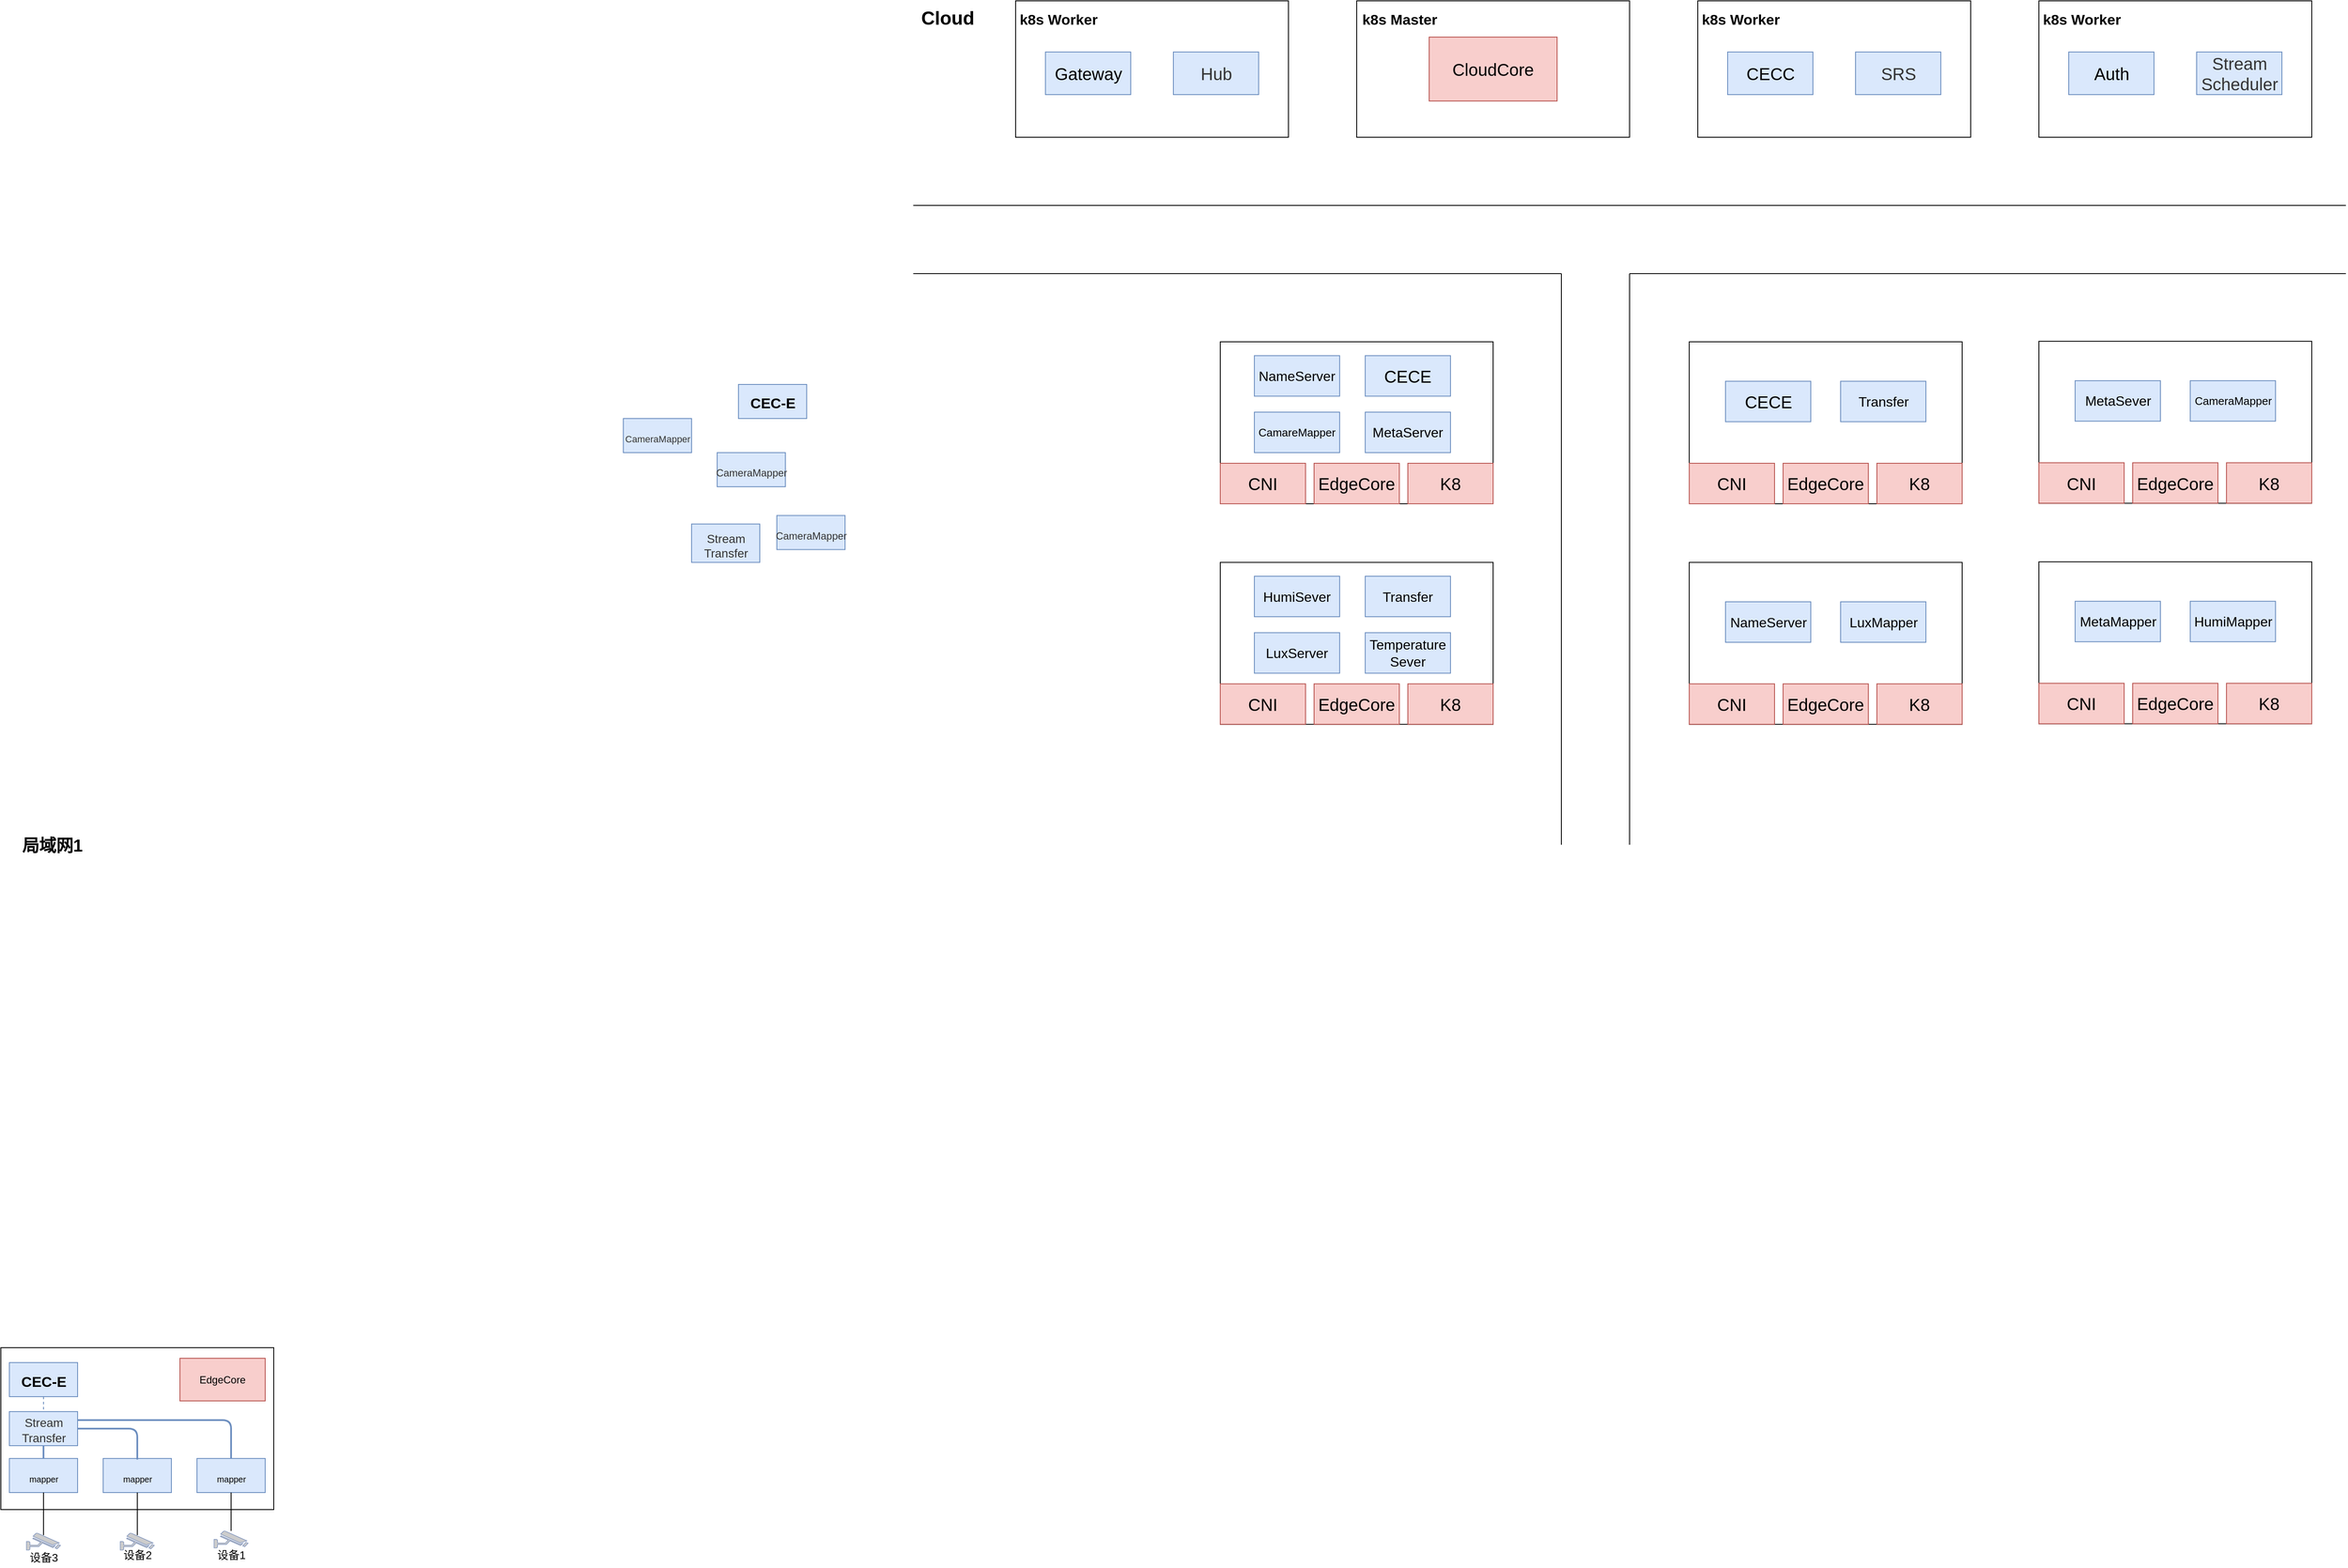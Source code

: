 <mxfile version="14.6.13" type="github">
  <diagram id="Ht1M8jgEwFfnCIfOTk4-" name="Page-1">
    <mxGraphModel dx="1221" dy="2528" grid="1" gridSize="10" guides="1" tooltips="1" connect="1" arrows="1" fold="1" page="1" pageScale="1" pageWidth="1600" pageHeight="900" math="0" shadow="0">
      <root>
        <mxCell id="0" />
        <mxCell id="1" parent="0" />
        <mxCell id="cbANNpYKcoIMHwZbuF66-4" value="" style="rounded=0;whiteSpace=wrap;html=1;" vertex="1" parent="1">
          <mxGeometry x="2020" y="-1490" width="320" height="160" as="geometry" />
        </mxCell>
        <mxCell id="cbANNpYKcoIMHwZbuF66-3" value="" style="rounded=0;whiteSpace=wrap;html=1;" vertex="1" parent="1">
          <mxGeometry x="1620" y="-1490" width="320" height="160" as="geometry" />
        </mxCell>
        <mxCell id="cbANNpYKcoIMHwZbuF66-7" value="&lt;font style=&quot;font-size: 17px&quot;&gt;k8s Master&lt;/font&gt;" style="text;strokeColor=none;fillColor=none;html=1;fontSize=24;fontStyle=1;verticalAlign=middle;align=center;" vertex="1" parent="1">
          <mxGeometry x="1620" y="-1490" width="100" height="40" as="geometry" />
        </mxCell>
        <mxCell id="cbANNpYKcoIMHwZbuF66-8" value="&lt;font style=&quot;font-size: 17px&quot;&gt;k8s Worker&lt;/font&gt;" style="text;strokeColor=none;fillColor=none;html=1;fontSize=24;fontStyle=1;verticalAlign=middle;align=center;" vertex="1" parent="1">
          <mxGeometry x="2020" y="-1490" width="100" height="40" as="geometry" />
        </mxCell>
        <mxCell id="cbANNpYKcoIMHwZbuF66-11" value="" style="rounded=0;whiteSpace=wrap;html=1;strokeWidth=1;" vertex="1" parent="1">
          <mxGeometry x="1460" y="-1090" width="320" height="190" as="geometry" />
        </mxCell>
        <mxCell id="cbANNpYKcoIMHwZbuF66-22" value="&lt;font style=&quot;font-size: 17px&quot;&gt;CEC-E&lt;/font&gt;" style="text;strokeColor=#6c8ebf;fillColor=#dae8fc;html=1;fontSize=24;fontStyle=1;verticalAlign=middle;align=center;strokeWidth=1;" vertex="1" parent="1">
          <mxGeometry x="895" y="-1040" width="80" height="40" as="geometry" />
        </mxCell>
        <mxCell id="cbANNpYKcoIMHwZbuF66-99" value="" style="endArrow=none;html=1;strokeWidth=1;" edge="1" parent="1">
          <mxGeometry width="50" height="50" relative="1" as="geometry">
            <mxPoint x="1100" y="-1250" as="sourcePoint" />
            <mxPoint x="2780" y="-1250" as="targetPoint" />
          </mxGeometry>
        </mxCell>
        <mxCell id="cbANNpYKcoIMHwZbuF66-101" value="&lt;font style=&quot;font-size: 22px&quot;&gt;Cloud&lt;/font&gt;" style="text;strokeColor=none;fillColor=none;html=1;fontSize=24;fontStyle=1;verticalAlign=middle;align=center;" vertex="1" parent="1">
          <mxGeometry x="1090" y="-1490" width="100" height="40" as="geometry" />
        </mxCell>
        <mxCell id="cbANNpYKcoIMHwZbuF66-102" value="&lt;font style=&quot;font-size: 20px&quot;&gt;局域网1&lt;/font&gt;" style="text;strokeColor=none;fillColor=none;html=1;fontSize=24;fontStyle=1;verticalAlign=middle;align=center;" vertex="1" parent="1">
          <mxGeometry x="40" y="-520" width="100" height="40" as="geometry" />
        </mxCell>
        <mxCell id="cbANNpYKcoIMHwZbuF66-108" value="&lt;font style=&quot;font-size: 20px&quot;&gt;CloudCore&lt;/font&gt;" style="rounded=0;whiteSpace=wrap;html=1;strokeWidth=1;fillColor=#f8cecc;strokeColor=#b85450;" vertex="1" parent="1">
          <mxGeometry x="1705" y="-1447.5" width="150" height="75" as="geometry" />
        </mxCell>
        <mxCell id="cbANNpYKcoIMHwZbuF66-109" value="&lt;font style=&quot;font-size: 20px&quot;&gt;CNI&lt;/font&gt;" style="rounded=0;whiteSpace=wrap;html=1;strokeWidth=1;fillColor=#f8cecc;strokeColor=#b85450;" vertex="1" parent="1">
          <mxGeometry x="1460" y="-947.5" width="100" height="47.5" as="geometry" />
        </mxCell>
        <mxCell id="cbANNpYKcoIMHwZbuF66-113" value="&lt;p style=&quot;line-height: 60%&quot;&gt;&lt;span style=&quot;color: rgb(51 , 51 , 51) ; font-size: 14px ; font-weight: 400&quot;&gt;Stream&lt;/span&gt;&lt;br style=&quot;color: rgb(51 , 51 , 51) ; font-size: 14px ; font-weight: 400&quot;&gt;&lt;font color=&quot;#333333&quot;&gt;&lt;span style=&quot;font-size: 14px ; font-weight: 400 ; line-height: 60%&quot;&gt;Transfer&lt;/span&gt;&lt;/font&gt;&lt;br&gt;&lt;/p&gt;" style="text;strokeColor=#6c8ebf;fillColor=#dae8fc;html=1;fontSize=24;fontStyle=1;verticalAlign=middle;align=center;strokeWidth=1;" vertex="1" parent="1">
          <mxGeometry x="840" y="-876.25" width="80" height="45" as="geometry" />
        </mxCell>
        <mxCell id="cbANNpYKcoIMHwZbuF66-114" value="&lt;span style=&quot;color: rgb(51 , 51 , 51) ; font-size: 12px ; font-weight: 400&quot;&gt;CameraMapper&lt;/span&gt;" style="text;strokeColor=#6c8ebf;fillColor=#dae8fc;html=1;fontSize=24;fontStyle=1;verticalAlign=middle;align=center;strokeWidth=1;" vertex="1" parent="1">
          <mxGeometry x="870" y="-960" width="80" height="40" as="geometry" />
        </mxCell>
        <mxCell id="cbANNpYKcoIMHwZbuF66-115" value="&lt;span style=&quot;color: rgb(51 , 51 , 51) ; font-size: 12px ; font-weight: 400&quot;&gt;CameraMapper&lt;/span&gt;" style="text;strokeColor=#6c8ebf;fillColor=#dae8fc;html=1;fontSize=24;fontStyle=1;verticalAlign=middle;align=center;strokeWidth=1;" vertex="1" parent="1">
          <mxGeometry x="940" y="-886.25" width="80" height="40" as="geometry" />
        </mxCell>
        <mxCell id="cbANNpYKcoIMHwZbuF66-116" value="&lt;font color=&quot;#333333&quot; size=&quot;1&quot;&gt;&lt;span style=&quot;font-weight: 400 ; font-size: 11px&quot;&gt;CameraMapper&lt;/span&gt;&lt;/font&gt;" style="text;strokeColor=#6c8ebf;fillColor=#dae8fc;html=1;fontSize=24;fontStyle=1;verticalAlign=middle;align=center;strokeWidth=1;" vertex="1" parent="1">
          <mxGeometry x="760" y="-1000" width="80" height="40" as="geometry" />
        </mxCell>
        <mxCell id="cbANNpYKcoIMHwZbuF66-157" value="" style="group;rotation=180;" vertex="1" connectable="0" parent="1">
          <mxGeometry x="30" y="60" width="320" height="287.5" as="geometry" />
        </mxCell>
        <mxCell id="cbANNpYKcoIMHwZbuF66-135" value="" style="rounded=0;whiteSpace=wrap;html=1;strokeWidth=1;" vertex="1" parent="cbANNpYKcoIMHwZbuF66-157">
          <mxGeometry y="30" width="320" height="190" as="geometry" />
        </mxCell>
        <mxCell id="cbANNpYKcoIMHwZbuF66-136" value="&lt;font style=&quot;font-size: 17px&quot;&gt;CEC-E&lt;/font&gt;" style="text;strokeColor=#6c8ebf;fillColor=#dae8fc;html=1;fontSize=24;fontStyle=1;verticalAlign=middle;align=center;strokeWidth=1;" vertex="1" parent="cbANNpYKcoIMHwZbuF66-157">
          <mxGeometry x="10" y="47.5" width="80" height="40" as="geometry" />
        </mxCell>
        <mxCell id="cbANNpYKcoIMHwZbuF66-138" value="" style="fontColor=#0066CC;verticalAlign=top;verticalLabelPosition=bottom;labelPosition=center;align=center;html=1;outlineConnect=0;fillColor=#CCCCCC;strokeColor=#6881B3;gradientColor=none;gradientDirection=north;strokeWidth=1;shape=mxgraph.networks.security_camera;" vertex="1" parent="cbANNpYKcoIMHwZbuF66-157">
          <mxGeometry x="250" y="245" width="40" height="20" as="geometry" />
        </mxCell>
        <mxCell id="cbANNpYKcoIMHwZbuF66-139" value="&lt;span style=&quot;font-weight: normal&quot;&gt;&lt;font style=&quot;font-size: 13px&quot;&gt;设备1&lt;/font&gt;&lt;/span&gt;" style="text;strokeColor=none;fillColor=none;html=1;fontSize=24;fontStyle=1;verticalAlign=middle;align=center;strokeWidth=1;" vertex="1" parent="cbANNpYKcoIMHwZbuF66-157">
          <mxGeometry x="250" y="255" width="40" height="30" as="geometry" />
        </mxCell>
        <mxCell id="cbANNpYKcoIMHwZbuF66-140" value="" style="fontColor=#0066CC;verticalAlign=top;verticalLabelPosition=bottom;labelPosition=center;align=center;html=1;outlineConnect=0;fillColor=#CCCCCC;strokeColor=#6881B3;gradientColor=none;gradientDirection=north;strokeWidth=1;shape=mxgraph.networks.security_camera;" vertex="1" parent="cbANNpYKcoIMHwZbuF66-157">
          <mxGeometry x="140" y="247.5" width="40" height="20" as="geometry" />
        </mxCell>
        <mxCell id="cbANNpYKcoIMHwZbuF66-141" value="&lt;span style=&quot;font-weight: normal&quot;&gt;&lt;font style=&quot;font-size: 13px&quot;&gt;设备2&lt;br&gt;&lt;/font&gt;&lt;/span&gt;" style="text;strokeColor=none;fillColor=none;html=1;fontSize=24;fontStyle=1;verticalAlign=middle;align=center;strokeWidth=1;" vertex="1" parent="cbANNpYKcoIMHwZbuF66-157">
          <mxGeometry x="140" y="255" width="40" height="30" as="geometry" />
        </mxCell>
        <mxCell id="cbANNpYKcoIMHwZbuF66-143" value="EdgeCore" style="rounded=0;whiteSpace=wrap;html=1;strokeWidth=1;fillColor=#f8cecc;strokeColor=#b85450;" vertex="1" parent="cbANNpYKcoIMHwZbuF66-157">
          <mxGeometry x="210" y="42.5" width="100" height="50" as="geometry" />
        </mxCell>
        <mxCell id="cbANNpYKcoIMHwZbuF66-144" value="&lt;p style=&quot;line-height: 60%&quot;&gt;&lt;span style=&quot;color: rgb(51 , 51 , 51) ; font-size: 14px ; font-weight: 400&quot;&gt;Stream&lt;/span&gt;&lt;br style=&quot;color: rgb(51 , 51 , 51) ; font-size: 14px ; font-weight: 400&quot;&gt;&lt;font color=&quot;#333333&quot;&gt;&lt;span style=&quot;font-size: 14px ; font-weight: 400&quot;&gt;Transfer&lt;/span&gt;&lt;/font&gt;&lt;br&gt;&lt;/p&gt;" style="text;strokeColor=#6c8ebf;fillColor=#dae8fc;html=1;fontSize=24;fontStyle=1;verticalAlign=middle;align=center;strokeWidth=1;" vertex="1" parent="cbANNpYKcoIMHwZbuF66-157">
          <mxGeometry x="10" y="105" width="80" height="40" as="geometry" />
        </mxCell>
        <mxCell id="cbANNpYKcoIMHwZbuF66-145" value="&lt;font style=&quot;font-size: 10px ; font-weight: normal&quot;&gt;mapper&lt;/font&gt;" style="text;strokeColor=#6c8ebf;fillColor=#dae8fc;html=1;fontSize=24;fontStyle=1;verticalAlign=middle;align=center;strokeWidth=1;" vertex="1" parent="cbANNpYKcoIMHwZbuF66-157">
          <mxGeometry x="120" y="160" width="80" height="40" as="geometry" />
        </mxCell>
        <mxCell id="cbANNpYKcoIMHwZbuF66-146" value="&lt;font style=&quot;font-size: 10px ; font-weight: normal&quot;&gt;mapper&lt;/font&gt;" style="text;strokeColor=#6c8ebf;fillColor=#dae8fc;html=1;fontSize=24;fontStyle=1;verticalAlign=middle;align=center;strokeWidth=1;" vertex="1" parent="cbANNpYKcoIMHwZbuF66-157">
          <mxGeometry x="230" y="160" width="80" height="40" as="geometry" />
        </mxCell>
        <mxCell id="cbANNpYKcoIMHwZbuF66-147" value="&lt;font style=&quot;font-size: 10px ; font-weight: normal&quot;&gt;mapper&lt;/font&gt;" style="text;strokeColor=#6c8ebf;fillColor=#dae8fc;html=1;fontSize=24;fontStyle=1;verticalAlign=middle;align=center;strokeWidth=1;" vertex="1" parent="cbANNpYKcoIMHwZbuF66-157">
          <mxGeometry x="10" y="160" width="80" height="40" as="geometry" />
        </mxCell>
        <mxCell id="cbANNpYKcoIMHwZbuF66-148" value="" style="fontColor=#0066CC;verticalAlign=top;verticalLabelPosition=bottom;labelPosition=center;align=center;html=1;outlineConnect=0;fillColor=#CCCCCC;strokeColor=#6881B3;gradientColor=none;gradientDirection=north;strokeWidth=1;shape=mxgraph.networks.security_camera;" vertex="1" parent="cbANNpYKcoIMHwZbuF66-157">
          <mxGeometry x="30" y="247.5" width="40" height="20" as="geometry" />
        </mxCell>
        <mxCell id="cbANNpYKcoIMHwZbuF66-149" value="&lt;span style=&quot;font-weight: normal&quot;&gt;&lt;font style=&quot;font-size: 13px&quot;&gt;设备3&lt;/font&gt;&lt;/span&gt;" style="text;strokeColor=none;fillColor=none;html=1;fontSize=24;fontStyle=1;verticalAlign=middle;align=center;strokeWidth=1;" vertex="1" parent="cbANNpYKcoIMHwZbuF66-157">
          <mxGeometry x="30" y="257.5" width="40" height="30" as="geometry" />
        </mxCell>
        <mxCell id="cbANNpYKcoIMHwZbuF66-154" value="" style="endArrow=none;html=1;strokeWidth=1;entryX=0.5;entryY=1;entryDx=0;entryDy=0;exitX=0.5;exitY=0.125;exitDx=0;exitDy=0;exitPerimeter=0;" edge="1" parent="cbANNpYKcoIMHwZbuF66-157" source="cbANNpYKcoIMHwZbuF66-148" target="cbANNpYKcoIMHwZbuF66-147">
          <mxGeometry width="50" height="50" relative="1" as="geometry">
            <mxPoint x="-50" y="250" as="sourcePoint" />
            <mxPoint y="200" as="targetPoint" />
          </mxGeometry>
        </mxCell>
        <mxCell id="cbANNpYKcoIMHwZbuF66-155" value="" style="endArrow=none;html=1;strokeWidth=1;entryX=0.5;entryY=1;entryDx=0;entryDy=0;" edge="1" parent="cbANNpYKcoIMHwZbuF66-157" target="cbANNpYKcoIMHwZbuF66-145">
          <mxGeometry width="50" height="50" relative="1" as="geometry">
            <mxPoint x="160" y="250" as="sourcePoint" />
            <mxPoint x="60" y="210" as="targetPoint" />
          </mxGeometry>
        </mxCell>
        <mxCell id="cbANNpYKcoIMHwZbuF66-156" value="" style="endArrow=none;html=1;strokeWidth=1;entryX=0.5;entryY=1;entryDx=0;entryDy=0;" edge="1" parent="cbANNpYKcoIMHwZbuF66-157" source="cbANNpYKcoIMHwZbuF66-138" target="cbANNpYKcoIMHwZbuF66-146">
          <mxGeometry width="50" height="50" relative="1" as="geometry">
            <mxPoint x="170" y="260" as="sourcePoint" />
            <mxPoint x="170" y="210" as="targetPoint" />
          </mxGeometry>
        </mxCell>
        <mxCell id="cbANNpYKcoIMHwZbuF66-169" value="" style="endArrow=none;html=1;strokeWidth=2;entryX=0.5;entryY=1;entryDx=0;entryDy=0;fillColor=#dae8fc;strokeColor=#6c8ebf;" edge="1" parent="cbANNpYKcoIMHwZbuF66-157" source="cbANNpYKcoIMHwZbuF66-147" target="cbANNpYKcoIMHwZbuF66-144">
          <mxGeometry width="50" height="50" relative="1" as="geometry">
            <mxPoint x="140" y="140" as="sourcePoint" />
            <mxPoint x="190" y="90" as="targetPoint" />
          </mxGeometry>
        </mxCell>
        <mxCell id="cbANNpYKcoIMHwZbuF66-186" value="" style="endArrow=none;dashed=1;html=1;fontSize=14;strokeWidth=1;entryX=0.5;entryY=0;entryDx=0;entryDy=0;exitX=0.5;exitY=1;exitDx=0;exitDy=0;fillColor=#dae8fc;strokeColor=#6c8ebf;" edge="1" parent="cbANNpYKcoIMHwZbuF66-157" source="cbANNpYKcoIMHwZbuF66-136" target="cbANNpYKcoIMHwZbuF66-144">
          <mxGeometry width="50" height="50" relative="1" as="geometry">
            <mxPoint x="130" as="sourcePoint" />
            <mxPoint x="180" y="-50" as="targetPoint" />
          </mxGeometry>
        </mxCell>
        <mxCell id="cbANNpYKcoIMHwZbuF66-165" value="" style="endArrow=none;html=1;strokeWidth=2;entryX=1;entryY=0.25;entryDx=0;entryDy=0;fillColor=#dae8fc;strokeColor=#6c8ebf;exitX=0.5;exitY=0;exitDx=0;exitDy=0;" edge="1" parent="1" target="cbANNpYKcoIMHwZbuF66-144">
          <mxGeometry width="50" height="50" relative="1" as="geometry">
            <mxPoint x="300" y="220" as="sourcePoint" />
            <mxPoint x="480" y="175" as="targetPoint" />
            <Array as="points">
              <mxPoint x="300" y="175" />
            </Array>
          </mxGeometry>
        </mxCell>
        <mxCell id="cbANNpYKcoIMHwZbuF66-166" value="" style="endArrow=none;html=1;strokeWidth=2;fillColor=#dae8fc;strokeColor=#6c8ebf;exitX=0.5;exitY=0;exitDx=0;exitDy=0;entryX=1;entryY=0.5;entryDx=0;entryDy=0;" edge="1" parent="1" target="cbANNpYKcoIMHwZbuF66-144">
          <mxGeometry width="50" height="50" relative="1" as="geometry">
            <mxPoint x="190" y="221.25" as="sourcePoint" />
            <mxPoint x="120" y="185" as="targetPoint" />
            <Array as="points">
              <mxPoint x="190" y="185" />
            </Array>
          </mxGeometry>
        </mxCell>
        <mxCell id="cbANNpYKcoIMHwZbuF66-187" value="" style="rounded=0;whiteSpace=wrap;html=1;" vertex="1" parent="1">
          <mxGeometry x="2420" y="-1490" width="320" height="160" as="geometry" />
        </mxCell>
        <mxCell id="cbANNpYKcoIMHwZbuF66-188" value="&lt;font style=&quot;font-size: 17px&quot;&gt;k8s Worker&lt;/font&gt;" style="text;strokeColor=none;fillColor=none;html=1;fontSize=24;fontStyle=1;verticalAlign=middle;align=center;" vertex="1" parent="1">
          <mxGeometry x="2420" y="-1490" width="100" height="40" as="geometry" />
        </mxCell>
        <mxCell id="cbANNpYKcoIMHwZbuF66-191" value="&lt;span style=&quot;font-weight: 400&quot;&gt;&lt;font style=&quot;font-size: 20px&quot;&gt;Auth&lt;/font&gt;&lt;br&gt;&lt;/span&gt;" style="text;strokeColor=#6c8ebf;fillColor=#dae8fc;html=1;fontSize=24;fontStyle=1;verticalAlign=middle;align=center;strokeWidth=1;" vertex="1" parent="1">
          <mxGeometry x="2455" y="-1430" width="100" height="50" as="geometry" />
        </mxCell>
        <mxCell id="cbANNpYKcoIMHwZbuF66-192" value="&lt;span style=&quot;color: rgb(51 , 51 , 51) ; font-weight: 400 ; font-size: 20px&quot;&gt;&lt;font style=&quot;font-size: 20px ; line-height: 60%&quot;&gt;Stream&lt;br&gt;Scheduler&lt;/font&gt;&lt;/span&gt;&lt;span style=&quot;font-size: 14px ; font-weight: 400&quot;&gt;&lt;br style=&quot;font-size: 14px&quot;&gt;&lt;/span&gt;" style="text;strokeColor=#6c8ebf;fillColor=#dae8fc;html=1;fontSize=14;fontStyle=1;verticalAlign=middle;align=center;strokeWidth=1;" vertex="1" parent="1">
          <mxGeometry x="2605" y="-1430" width="100" height="50" as="geometry" />
        </mxCell>
        <mxCell id="cbANNpYKcoIMHwZbuF66-201" value="&lt;span style=&quot;font-weight: 400&quot;&gt;&lt;font style=&quot;font-size: 20px&quot;&gt;CECC&lt;/font&gt;&lt;br&gt;&lt;/span&gt;" style="text;strokeColor=#6c8ebf;fillColor=#dae8fc;html=1;fontSize=24;fontStyle=1;verticalAlign=middle;align=center;strokeWidth=1;" vertex="1" parent="1">
          <mxGeometry x="2055" y="-1430" width="100" height="50" as="geometry" />
        </mxCell>
        <mxCell id="cbANNpYKcoIMHwZbuF66-202" value="&lt;span style=&quot;font-weight: 400&quot;&gt;&lt;font color=&quot;#333333&quot; style=&quot;font-size: 20px&quot;&gt;SRS&lt;/font&gt;&lt;br style=&quot;font-size: 14px&quot;&gt;&lt;/span&gt;" style="text;strokeColor=#6c8ebf;fillColor=#dae8fc;html=1;fontSize=14;fontStyle=1;verticalAlign=middle;align=center;strokeWidth=1;" vertex="1" parent="1">
          <mxGeometry x="2205" y="-1430" width="100" height="50" as="geometry" />
        </mxCell>
        <mxCell id="cbANNpYKcoIMHwZbuF66-203" value="" style="rounded=0;whiteSpace=wrap;html=1;" vertex="1" parent="1">
          <mxGeometry x="1220" y="-1490" width="320" height="160" as="geometry" />
        </mxCell>
        <mxCell id="cbANNpYKcoIMHwZbuF66-204" value="&lt;font style=&quot;font-size: 17px&quot;&gt;k8s Worker&lt;/font&gt;" style="text;strokeColor=none;fillColor=none;html=1;fontSize=24;fontStyle=1;verticalAlign=middle;align=center;" vertex="1" parent="1">
          <mxGeometry x="1220" y="-1490" width="100" height="40" as="geometry" />
        </mxCell>
        <mxCell id="cbANNpYKcoIMHwZbuF66-205" value="&lt;span style=&quot;font-weight: 400&quot;&gt;&lt;font style=&quot;font-size: 20px&quot;&gt;Gateway&lt;/font&gt;&lt;br&gt;&lt;/span&gt;" style="text;strokeColor=#6c8ebf;fillColor=#dae8fc;html=1;fontSize=24;fontStyle=1;verticalAlign=middle;align=center;strokeWidth=1;" vertex="1" parent="1">
          <mxGeometry x="1255" y="-1430" width="100" height="50" as="geometry" />
        </mxCell>
        <mxCell id="cbANNpYKcoIMHwZbuF66-206" value="&lt;span style=&quot;font-weight: 400&quot;&gt;&lt;font color=&quot;#333333&quot;&gt;&lt;span style=&quot;font-size: 20px&quot;&gt;Hub&lt;/span&gt;&lt;/font&gt;&lt;br style=&quot;font-size: 14px&quot;&gt;&lt;/span&gt;" style="text;strokeColor=#6c8ebf;fillColor=#dae8fc;html=1;fontSize=14;fontStyle=1;verticalAlign=middle;align=center;strokeWidth=1;" vertex="1" parent="1">
          <mxGeometry x="1405" y="-1430" width="100" height="50" as="geometry" />
        </mxCell>
        <mxCell id="cbANNpYKcoIMHwZbuF66-207" value="" style="endArrow=none;html=1;strokeWidth=1;" edge="1" parent="1">
          <mxGeometry width="50" height="50" relative="1" as="geometry">
            <mxPoint x="1100" y="-1170" as="sourcePoint" />
            <mxPoint x="1860" y="-1170" as="targetPoint" />
          </mxGeometry>
        </mxCell>
        <mxCell id="cbANNpYKcoIMHwZbuF66-209" value="" style="endArrow=none;html=1;strokeWidth=1;" edge="1" parent="1">
          <mxGeometry width="50" height="50" relative="1" as="geometry">
            <mxPoint x="1940" y="-1170" as="sourcePoint" />
            <mxPoint x="2780" y="-1170" as="targetPoint" />
          </mxGeometry>
        </mxCell>
        <mxCell id="cbANNpYKcoIMHwZbuF66-210" value="" style="endArrow=none;html=1;fontSize=14;strokeWidth=1;" edge="1" parent="1">
          <mxGeometry width="50" height="50" relative="1" as="geometry">
            <mxPoint x="1860" y="-500" as="sourcePoint" />
            <mxPoint x="1860" y="-1170" as="targetPoint" />
          </mxGeometry>
        </mxCell>
        <mxCell id="cbANNpYKcoIMHwZbuF66-211" value="" style="endArrow=none;html=1;fontSize=14;strokeWidth=1;" edge="1" parent="1">
          <mxGeometry width="50" height="50" relative="1" as="geometry">
            <mxPoint x="1940" y="-500" as="sourcePoint" />
            <mxPoint x="1940" y="-1170" as="targetPoint" />
          </mxGeometry>
        </mxCell>
        <mxCell id="cbANNpYKcoIMHwZbuF66-213" value="&lt;font style=&quot;font-size: 20px&quot;&gt;EdgeCore&lt;/font&gt;" style="rounded=0;whiteSpace=wrap;html=1;strokeWidth=1;fillColor=#f8cecc;strokeColor=#b85450;" vertex="1" parent="1">
          <mxGeometry x="1570" y="-947.5" width="100" height="47.5" as="geometry" />
        </mxCell>
        <mxCell id="cbANNpYKcoIMHwZbuF66-214" value="&lt;font style=&quot;font-size: 20px&quot;&gt;K8&lt;/font&gt;" style="rounded=0;whiteSpace=wrap;html=1;strokeWidth=1;fillColor=#f8cecc;strokeColor=#b85450;" vertex="1" parent="1">
          <mxGeometry x="1680" y="-947.5" width="100" height="47.5" as="geometry" />
        </mxCell>
        <mxCell id="cbANNpYKcoIMHwZbuF66-215" value="&lt;font style=&quot;font-size: 20px&quot;&gt;CECE&lt;/font&gt;" style="rounded=0;whiteSpace=wrap;html=1;strokeWidth=1;fillColor=#dae8fc;strokeColor=#6c8ebf;" vertex="1" parent="1">
          <mxGeometry x="1630" y="-1073.75" width="100" height="47.5" as="geometry" />
        </mxCell>
        <mxCell id="cbANNpYKcoIMHwZbuF66-216" value="&lt;font style=&quot;font-size: 16px&quot;&gt;NameServer&lt;/font&gt;" style="rounded=0;whiteSpace=wrap;html=1;strokeWidth=1;fillColor=#dae8fc;strokeColor=#6c8ebf;" vertex="1" parent="1">
          <mxGeometry x="1500" y="-1073.75" width="100" height="47.5" as="geometry" />
        </mxCell>
        <mxCell id="cbANNpYKcoIMHwZbuF66-217" value="&lt;font style=&quot;font-size: 16px&quot;&gt;MetaServer&lt;/font&gt;" style="rounded=0;whiteSpace=wrap;html=1;strokeWidth=1;fillColor=#dae8fc;strokeColor=#6c8ebf;" vertex="1" parent="1">
          <mxGeometry x="1630" y="-1007.5" width="100" height="47.5" as="geometry" />
        </mxCell>
        <mxCell id="cbANNpYKcoIMHwZbuF66-218" value="&lt;font style=&quot;font-size: 13px&quot;&gt;CamareMapper&lt;/font&gt;" style="rounded=0;whiteSpace=wrap;html=1;strokeWidth=1;fillColor=#dae8fc;strokeColor=#6c8ebf;" vertex="1" parent="1">
          <mxGeometry x="1500" y="-1007.5" width="100" height="47.5" as="geometry" />
        </mxCell>
        <mxCell id="cbANNpYKcoIMHwZbuF66-227" value="" style="rounded=0;whiteSpace=wrap;html=1;strokeWidth=1;" vertex="1" parent="1">
          <mxGeometry x="1460" y="-831.25" width="320" height="190" as="geometry" />
        </mxCell>
        <mxCell id="cbANNpYKcoIMHwZbuF66-228" value="&lt;font style=&quot;font-size: 20px&quot;&gt;CNI&lt;/font&gt;" style="rounded=0;whiteSpace=wrap;html=1;strokeWidth=1;fillColor=#f8cecc;strokeColor=#b85450;" vertex="1" parent="1">
          <mxGeometry x="1460" y="-688.75" width="100" height="47.5" as="geometry" />
        </mxCell>
        <mxCell id="cbANNpYKcoIMHwZbuF66-229" value="&lt;font style=&quot;font-size: 20px&quot;&gt;EdgeCore&lt;/font&gt;" style="rounded=0;whiteSpace=wrap;html=1;strokeWidth=1;fillColor=#f8cecc;strokeColor=#b85450;" vertex="1" parent="1">
          <mxGeometry x="1570" y="-688.75" width="100" height="47.5" as="geometry" />
        </mxCell>
        <mxCell id="cbANNpYKcoIMHwZbuF66-230" value="&lt;font style=&quot;font-size: 20px&quot;&gt;K8&lt;/font&gt;" style="rounded=0;whiteSpace=wrap;html=1;strokeWidth=1;fillColor=#f8cecc;strokeColor=#b85450;" vertex="1" parent="1">
          <mxGeometry x="1680" y="-688.75" width="100" height="47.5" as="geometry" />
        </mxCell>
        <mxCell id="cbANNpYKcoIMHwZbuF66-231" value="&lt;font style=&quot;font-size: 16px&quot;&gt;Transfer&lt;/font&gt;" style="rounded=0;whiteSpace=wrap;html=1;strokeWidth=1;fillColor=#dae8fc;strokeColor=#6c8ebf;" vertex="1" parent="1">
          <mxGeometry x="1630" y="-815" width="100" height="47.5" as="geometry" />
        </mxCell>
        <mxCell id="cbANNpYKcoIMHwZbuF66-232" value="&lt;font style=&quot;font-size: 16px&quot;&gt;HumiSever&lt;/font&gt;" style="rounded=0;whiteSpace=wrap;html=1;strokeWidth=1;fillColor=#dae8fc;strokeColor=#6c8ebf;" vertex="1" parent="1">
          <mxGeometry x="1500" y="-815" width="100" height="47.5" as="geometry" />
        </mxCell>
        <mxCell id="cbANNpYKcoIMHwZbuF66-233" value="&lt;span style=&quot;font-size: 16px&quot;&gt;Temperature&lt;br&gt;Sever&lt;br&gt;&lt;/span&gt;" style="rounded=0;whiteSpace=wrap;html=1;strokeWidth=1;fillColor=#dae8fc;strokeColor=#6c8ebf;" vertex="1" parent="1">
          <mxGeometry x="1630" y="-748.75" width="100" height="47.5" as="geometry" />
        </mxCell>
        <mxCell id="cbANNpYKcoIMHwZbuF66-234" value="&lt;font style=&quot;font-size: 16px&quot;&gt;LuxServer&lt;/font&gt;" style="rounded=0;whiteSpace=wrap;html=1;strokeWidth=1;fillColor=#dae8fc;strokeColor=#6c8ebf;" vertex="1" parent="1">
          <mxGeometry x="1500" y="-748.75" width="100" height="47.5" as="geometry" />
        </mxCell>
        <mxCell id="cbANNpYKcoIMHwZbuF66-235" value="" style="rounded=0;whiteSpace=wrap;html=1;strokeWidth=1;" vertex="1" parent="1">
          <mxGeometry x="2010" y="-1090" width="320" height="190" as="geometry" />
        </mxCell>
        <mxCell id="cbANNpYKcoIMHwZbuF66-236" value="&lt;font style=&quot;font-size: 20px&quot;&gt;CNI&lt;/font&gt;" style="rounded=0;whiteSpace=wrap;html=1;strokeWidth=1;fillColor=#f8cecc;strokeColor=#b85450;" vertex="1" parent="1">
          <mxGeometry x="2010" y="-947.5" width="100" height="47.5" as="geometry" />
        </mxCell>
        <mxCell id="cbANNpYKcoIMHwZbuF66-237" value="&lt;font style=&quot;font-size: 20px&quot;&gt;EdgeCore&lt;/font&gt;" style="rounded=0;whiteSpace=wrap;html=1;strokeWidth=1;fillColor=#f8cecc;strokeColor=#b85450;" vertex="1" parent="1">
          <mxGeometry x="2120" y="-947.5" width="100" height="47.5" as="geometry" />
        </mxCell>
        <mxCell id="cbANNpYKcoIMHwZbuF66-238" value="&lt;font style=&quot;font-size: 20px&quot;&gt;K8&lt;/font&gt;" style="rounded=0;whiteSpace=wrap;html=1;strokeWidth=1;fillColor=#f8cecc;strokeColor=#b85450;" vertex="1" parent="1">
          <mxGeometry x="2230" y="-947.5" width="100" height="47.5" as="geometry" />
        </mxCell>
        <mxCell id="cbANNpYKcoIMHwZbuF66-239" value="&lt;font style=&quot;font-size: 20px&quot;&gt;CECE&lt;/font&gt;" style="rounded=0;whiteSpace=wrap;html=1;strokeWidth=1;fillColor=#dae8fc;strokeColor=#6c8ebf;" vertex="1" parent="1">
          <mxGeometry x="2052.5" y="-1043.75" width="100" height="47.5" as="geometry" />
        </mxCell>
        <mxCell id="cbANNpYKcoIMHwZbuF66-241" value="&lt;font style=&quot;font-size: 16px&quot;&gt;Transfer&lt;/font&gt;" style="rounded=0;whiteSpace=wrap;html=1;strokeWidth=1;fillColor=#dae8fc;strokeColor=#6c8ebf;" vertex="1" parent="1">
          <mxGeometry x="2187.5" y="-1043.75" width="100" height="47.5" as="geometry" />
        </mxCell>
        <mxCell id="cbANNpYKcoIMHwZbuF66-244" value="" style="rounded=0;whiteSpace=wrap;html=1;strokeWidth=1;" vertex="1" parent="1">
          <mxGeometry x="2010" y="-831.25" width="320" height="190" as="geometry" />
        </mxCell>
        <mxCell id="cbANNpYKcoIMHwZbuF66-245" value="&lt;font style=&quot;font-size: 20px&quot;&gt;CNI&lt;/font&gt;" style="rounded=0;whiteSpace=wrap;html=1;strokeWidth=1;fillColor=#f8cecc;strokeColor=#b85450;" vertex="1" parent="1">
          <mxGeometry x="2010" y="-688.75" width="100" height="47.5" as="geometry" />
        </mxCell>
        <mxCell id="cbANNpYKcoIMHwZbuF66-246" value="&lt;font style=&quot;font-size: 20px&quot;&gt;EdgeCore&lt;/font&gt;" style="rounded=0;whiteSpace=wrap;html=1;strokeWidth=1;fillColor=#f8cecc;strokeColor=#b85450;" vertex="1" parent="1">
          <mxGeometry x="2120" y="-688.75" width="100" height="47.5" as="geometry" />
        </mxCell>
        <mxCell id="cbANNpYKcoIMHwZbuF66-247" value="&lt;font style=&quot;font-size: 20px&quot;&gt;K8&lt;/font&gt;" style="rounded=0;whiteSpace=wrap;html=1;strokeWidth=1;fillColor=#f8cecc;strokeColor=#b85450;" vertex="1" parent="1">
          <mxGeometry x="2230" y="-688.75" width="100" height="47.5" as="geometry" />
        </mxCell>
        <mxCell id="cbANNpYKcoIMHwZbuF66-248" value="&lt;font style=&quot;font-size: 16px&quot;&gt;NameServer&lt;/font&gt;" style="rounded=0;whiteSpace=wrap;html=1;strokeWidth=1;fillColor=#dae8fc;strokeColor=#6c8ebf;" vertex="1" parent="1">
          <mxGeometry x="2052.5" y="-785" width="100" height="47.5" as="geometry" />
        </mxCell>
        <mxCell id="cbANNpYKcoIMHwZbuF66-249" value="&lt;font style=&quot;font-size: 16px&quot;&gt;LuxMapper&lt;/font&gt;" style="rounded=0;whiteSpace=wrap;html=1;strokeWidth=1;fillColor=#dae8fc;strokeColor=#6c8ebf;" vertex="1" parent="1">
          <mxGeometry x="2187.5" y="-785" width="100" height="47.5" as="geometry" />
        </mxCell>
        <mxCell id="cbANNpYKcoIMHwZbuF66-250" value="" style="rounded=0;whiteSpace=wrap;html=1;strokeWidth=1;" vertex="1" parent="1">
          <mxGeometry x="2420" y="-1090.63" width="320" height="190" as="geometry" />
        </mxCell>
        <mxCell id="cbANNpYKcoIMHwZbuF66-251" value="&lt;font style=&quot;font-size: 20px&quot;&gt;CNI&lt;/font&gt;" style="rounded=0;whiteSpace=wrap;html=1;strokeWidth=1;fillColor=#f8cecc;strokeColor=#b85450;" vertex="1" parent="1">
          <mxGeometry x="2420" y="-948.13" width="100" height="47.5" as="geometry" />
        </mxCell>
        <mxCell id="cbANNpYKcoIMHwZbuF66-252" value="&lt;font style=&quot;font-size: 20px&quot;&gt;EdgeCore&lt;/font&gt;" style="rounded=0;whiteSpace=wrap;html=1;strokeWidth=1;fillColor=#f8cecc;strokeColor=#b85450;" vertex="1" parent="1">
          <mxGeometry x="2530" y="-948.13" width="100" height="47.5" as="geometry" />
        </mxCell>
        <mxCell id="cbANNpYKcoIMHwZbuF66-253" value="&lt;font style=&quot;font-size: 20px&quot;&gt;K8&lt;/font&gt;" style="rounded=0;whiteSpace=wrap;html=1;strokeWidth=1;fillColor=#f8cecc;strokeColor=#b85450;" vertex="1" parent="1">
          <mxGeometry x="2640" y="-948.13" width="100" height="47.5" as="geometry" />
        </mxCell>
        <mxCell id="cbANNpYKcoIMHwZbuF66-254" value="&lt;font style=&quot;font-size: 16px&quot;&gt;MetaSever&lt;/font&gt;" style="rounded=0;whiteSpace=wrap;html=1;strokeWidth=1;fillColor=#dae8fc;strokeColor=#6c8ebf;" vertex="1" parent="1">
          <mxGeometry x="2462.5" y="-1044.38" width="100" height="47.5" as="geometry" />
        </mxCell>
        <mxCell id="cbANNpYKcoIMHwZbuF66-255" value="&lt;font style=&quot;font-size: 13px&quot;&gt;CameraMapper&lt;/font&gt;" style="rounded=0;whiteSpace=wrap;html=1;strokeWidth=1;fillColor=#dae8fc;strokeColor=#6c8ebf;" vertex="1" parent="1">
          <mxGeometry x="2597.5" y="-1044.38" width="100" height="47.5" as="geometry" />
        </mxCell>
        <mxCell id="cbANNpYKcoIMHwZbuF66-256" value="" style="rounded=0;whiteSpace=wrap;html=1;strokeWidth=1;" vertex="1" parent="1">
          <mxGeometry x="2420" y="-831.88" width="320" height="190" as="geometry" />
        </mxCell>
        <mxCell id="cbANNpYKcoIMHwZbuF66-257" value="&lt;font style=&quot;font-size: 20px&quot;&gt;CNI&lt;/font&gt;" style="rounded=0;whiteSpace=wrap;html=1;strokeWidth=1;fillColor=#f8cecc;strokeColor=#b85450;" vertex="1" parent="1">
          <mxGeometry x="2420" y="-689.38" width="100" height="47.5" as="geometry" />
        </mxCell>
        <mxCell id="cbANNpYKcoIMHwZbuF66-258" value="&lt;font style=&quot;font-size: 20px&quot;&gt;EdgeCore&lt;/font&gt;" style="rounded=0;whiteSpace=wrap;html=1;strokeWidth=1;fillColor=#f8cecc;strokeColor=#b85450;" vertex="1" parent="1">
          <mxGeometry x="2530" y="-689.38" width="100" height="47.5" as="geometry" />
        </mxCell>
        <mxCell id="cbANNpYKcoIMHwZbuF66-259" value="&lt;font style=&quot;font-size: 20px&quot;&gt;K8&lt;/font&gt;" style="rounded=0;whiteSpace=wrap;html=1;strokeWidth=1;fillColor=#f8cecc;strokeColor=#b85450;" vertex="1" parent="1">
          <mxGeometry x="2640" y="-689.38" width="100" height="47.5" as="geometry" />
        </mxCell>
        <mxCell id="cbANNpYKcoIMHwZbuF66-260" value="&lt;font style=&quot;font-size: 16px&quot;&gt;MetaMapper&lt;/font&gt;" style="rounded=0;whiteSpace=wrap;html=1;strokeWidth=1;fillColor=#dae8fc;strokeColor=#6c8ebf;" vertex="1" parent="1">
          <mxGeometry x="2462.5" y="-785.63" width="100" height="47.5" as="geometry" />
        </mxCell>
        <mxCell id="cbANNpYKcoIMHwZbuF66-261" value="&lt;font style=&quot;font-size: 16px&quot;&gt;HumiMapper&lt;/font&gt;" style="rounded=0;whiteSpace=wrap;html=1;strokeWidth=1;fillColor=#dae8fc;strokeColor=#6c8ebf;" vertex="1" parent="1">
          <mxGeometry x="2597.5" y="-785.63" width="100" height="47.5" as="geometry" />
        </mxCell>
      </root>
    </mxGraphModel>
  </diagram>
</mxfile>
